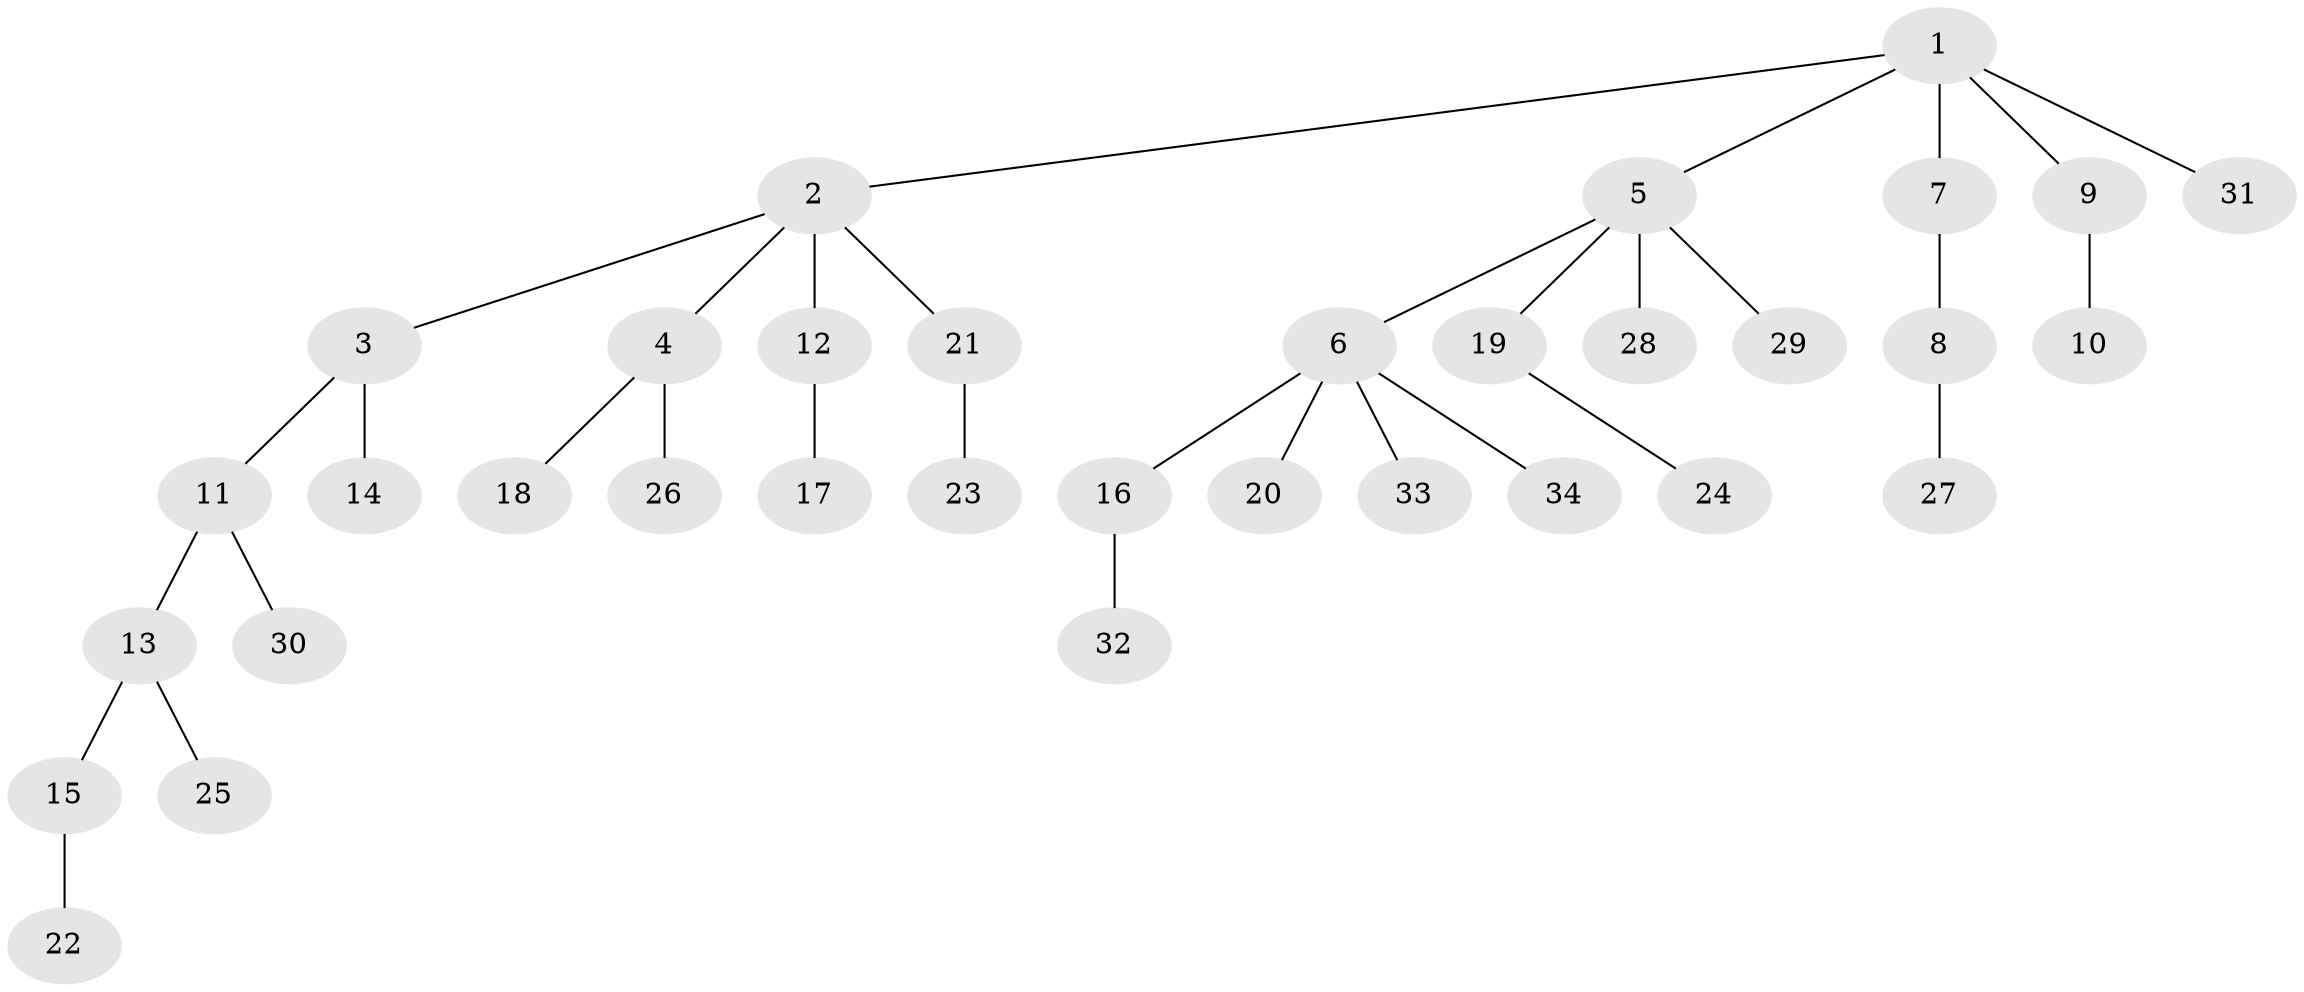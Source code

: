 // original degree distribution, {3: 0.14545454545454545, 4: 0.05454545454545454, 5: 0.01818181818181818, 2: 0.2545454545454545, 6: 0.03636363636363636, 1: 0.4909090909090909}
// Generated by graph-tools (version 1.1) at 2025/51/03/04/25 22:51:29]
// undirected, 34 vertices, 33 edges
graph export_dot {
  node [color=gray90,style=filled];
  1;
  2;
  3;
  4;
  5;
  6;
  7;
  8;
  9;
  10;
  11;
  12;
  13;
  14;
  15;
  16;
  17;
  18;
  19;
  20;
  21;
  22;
  23;
  24;
  25;
  26;
  27;
  28;
  29;
  30;
  31;
  32;
  33;
  34;
  1 -- 2 [weight=1.0];
  1 -- 5 [weight=1.0];
  1 -- 7 [weight=1.0];
  1 -- 9 [weight=1.0];
  1 -- 31 [weight=1.0];
  2 -- 3 [weight=1.0];
  2 -- 4 [weight=1.0];
  2 -- 12 [weight=1.0];
  2 -- 21 [weight=1.0];
  3 -- 11 [weight=1.0];
  3 -- 14 [weight=1.0];
  4 -- 18 [weight=1.0];
  4 -- 26 [weight=1.0];
  5 -- 6 [weight=1.0];
  5 -- 19 [weight=1.0];
  5 -- 28 [weight=1.0];
  5 -- 29 [weight=1.0];
  6 -- 16 [weight=1.0];
  6 -- 20 [weight=1.0];
  6 -- 33 [weight=1.0];
  6 -- 34 [weight=1.0];
  7 -- 8 [weight=1.0];
  8 -- 27 [weight=1.0];
  9 -- 10 [weight=2.0];
  11 -- 13 [weight=1.0];
  11 -- 30 [weight=1.0];
  12 -- 17 [weight=1.0];
  13 -- 15 [weight=1.0];
  13 -- 25 [weight=1.0];
  15 -- 22 [weight=1.0];
  16 -- 32 [weight=1.0];
  19 -- 24 [weight=1.0];
  21 -- 23 [weight=1.0];
}
